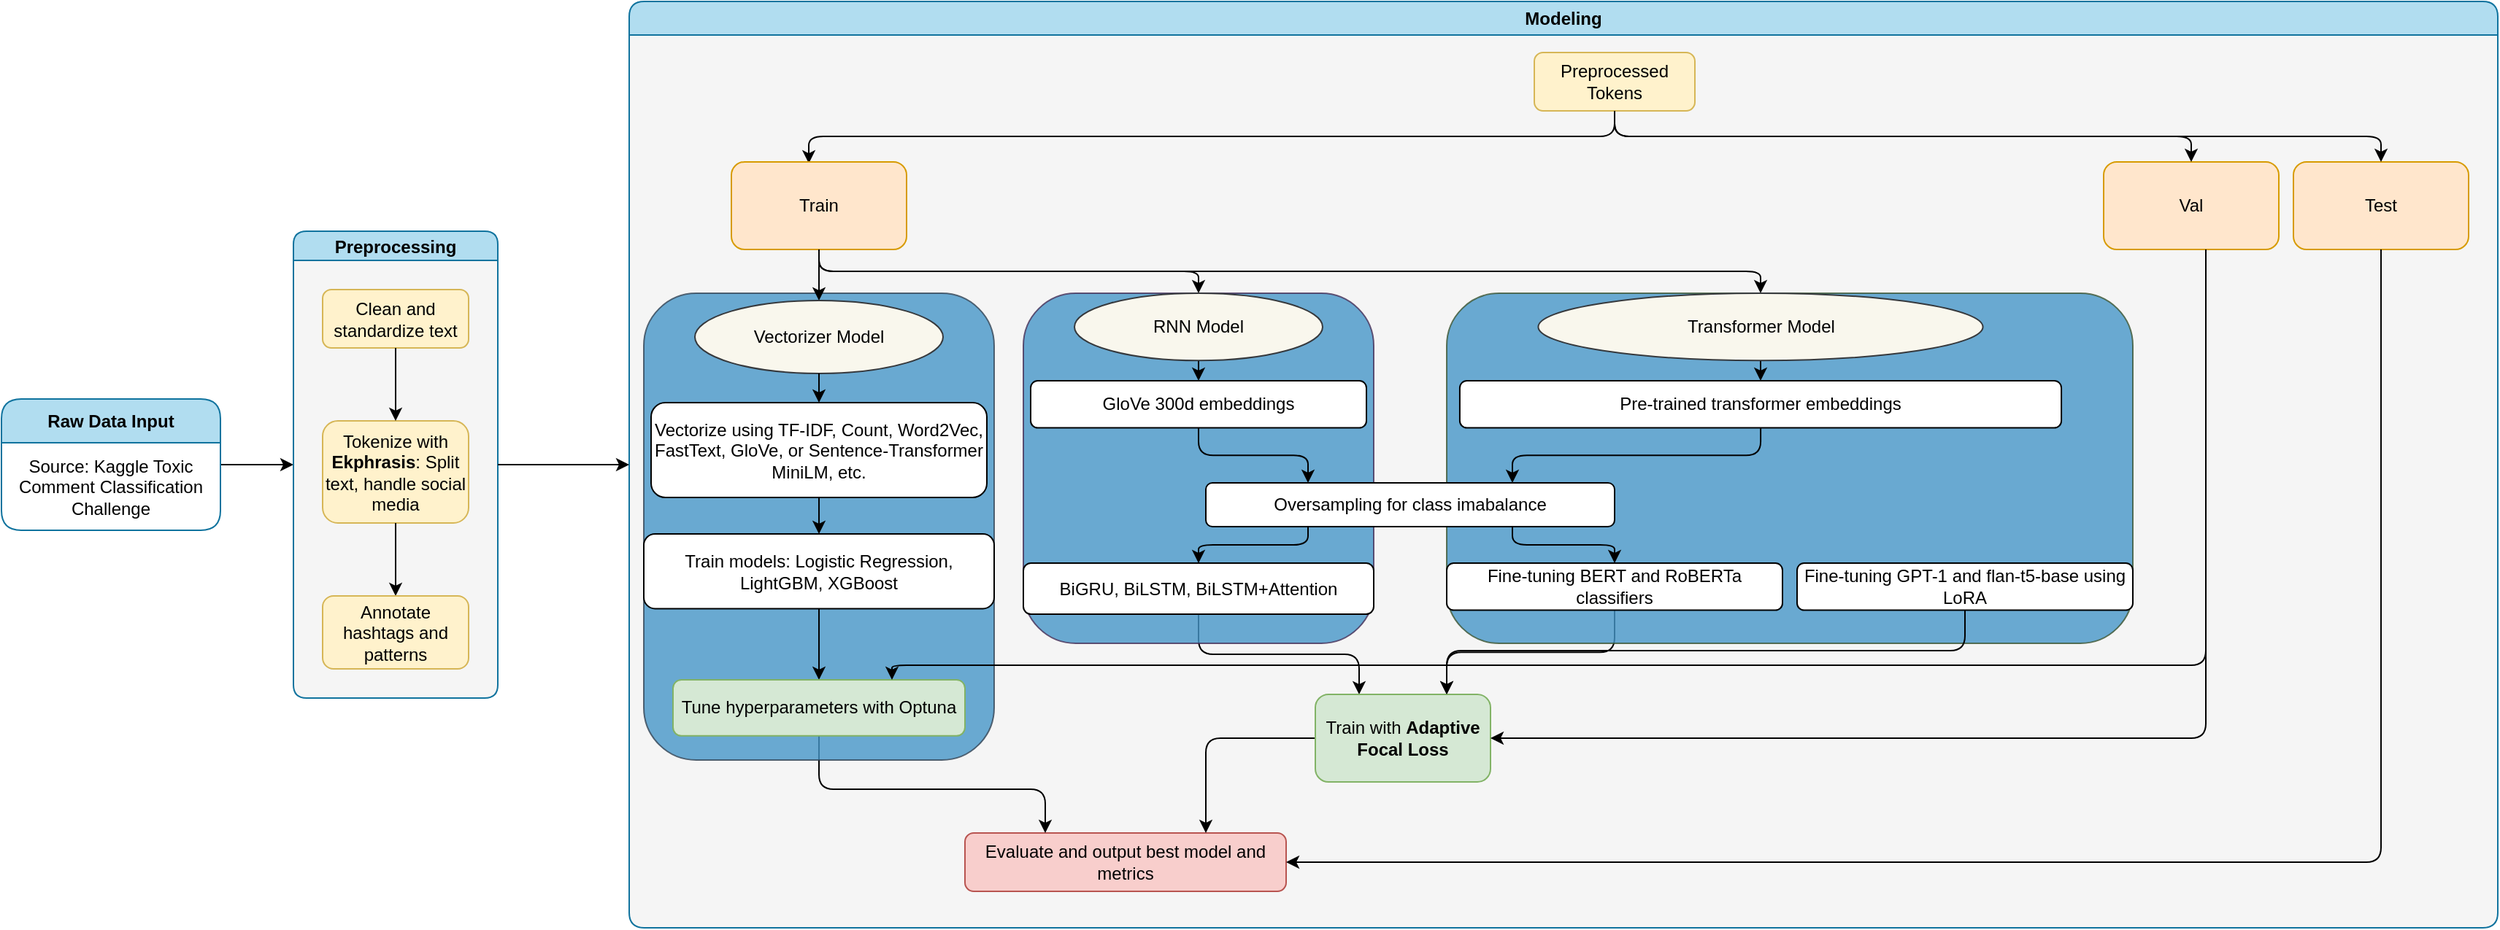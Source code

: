 <mxfile scale="8" border="0">
    <diagram id="BqLSz4NliBRNLOw9xbUb" name="Page-1">
        <mxGraphModel dx="578" dy="453" grid="1" gridSize="10" guides="1" tooltips="1" connect="1" arrows="1" fold="1" page="1" pageScale="1" pageWidth="850" pageHeight="1100" background="none" math="0" shadow="0">
            <root>
                <mxCell id="0"/>
                <mxCell id="1" parent="0"/>
                <mxCell id="28" value="" style="edgeStyle=none;html=1;rounded=1;" parent="1" source="21" target="118" edge="1">
                    <mxGeometry relative="1" as="geometry">
                        <mxPoint x="410" y="350" as="targetPoint"/>
                    </mxGeometry>
                </mxCell>
                <mxCell id="21" value="&lt;b&gt;Raw Data Input&lt;/b&gt;" style="swimlane;fontStyle=0;childLayout=stackLayout;horizontal=1;startSize=30;horizontalStack=0;resizeParent=1;resizeParentMax=0;resizeLast=0;collapsible=1;marginBottom=0;whiteSpace=wrap;html=1;fillColor=#b1ddf0;strokeColor=#10739e;rounded=1;" parent="1" vertex="1">
                    <mxGeometry x="170" y="277.5" width="150" height="90" as="geometry"/>
                </mxCell>
                <mxCell id="22" value="Source: Kaggle Toxic Comment Classification Challenge" style="text;strokeColor=none;fillColor=none;align=center;verticalAlign=middle;spacingLeft=4;spacingRight=4;overflow=hidden;points=[[0,0.5],[1,0.5]];portConstraint=eastwest;rotatable=0;whiteSpace=wrap;html=1;fontSize=12;spacingTop=2;spacingBottom=2;rounded=1;" parent="21" vertex="1">
                    <mxGeometry y="30" width="150" height="60" as="geometry"/>
                </mxCell>
                <mxCell id="118" value="Preprocessing" style="swimlane;startSize=20;horizontal=1;childLayout=treeLayout;horizontalTree=0;sortEdges=1;resizable=1;containerType=tree;fontSize=12;rounded=1;shadow=0;autosize=0;resizeHeight=1;fillColor=#b1ddf0;strokeColor=#10739e;swimlaneFillColor=#F5F5F5;" parent="1" vertex="1">
                    <mxGeometry x="370" y="162.5" width="140" height="320" as="geometry"/>
                </mxCell>
                <mxCell id="119" value="Clean and standardize text" style="whiteSpace=wrap;html=1;imageWidth=2;imageHeight=20;rounded=1;fillColor=#fff2cc;strokeColor=#d6b656;" parent="118" vertex="1">
                    <mxGeometry x="20" y="40" width="100" height="40" as="geometry"/>
                </mxCell>
                <mxCell id="120" value="Tokenize with &lt;b&gt;Ekphrasis&lt;/b&gt;: Split text, handle social media" style="whiteSpace=wrap;html=1;rounded=1;fillColor=#fff2cc;strokeColor=#d6b656;" parent="118" vertex="1">
                    <mxGeometry x="20" y="130" width="100" height="70" as="geometry"/>
                </mxCell>
                <mxCell id="121" value="" style="edgeStyle=elbowEdgeStyle;elbow=vertical;html=1;rounded=1;curved=0;sourcePerimeterSpacing=0;targetPerimeterSpacing=0;startSize=6;endSize=6;" parent="118" source="119" target="120" edge="1">
                    <mxGeometry relative="1" as="geometry"/>
                </mxCell>
                <mxCell id="124" value="" style="edgeStyle=elbowEdgeStyle;elbow=vertical;html=1;rounded=1;curved=0;sourcePerimeterSpacing=0;targetPerimeterSpacing=0;startSize=6;endSize=6;" parent="118" source="120" target="125" edge="1">
                    <mxGeometry relative="1" as="geometry">
                        <mxPoint x="470" y="305" as="sourcePoint"/>
                    </mxGeometry>
                </mxCell>
                <mxCell id="125" value="Annotate hashtags and patterns" style="whiteSpace=wrap;html=1;rounded=1;fillColor=#fff2cc;strokeColor=#d6b656;" parent="118" vertex="1">
                    <mxGeometry x="20" y="250" width="100" height="50" as="geometry"/>
                </mxCell>
                <mxCell id="145" value="Modeling" style="swimlane;whiteSpace=wrap;html=1;fontStyle=1;fillStyle=auto;fillColor=#B1DDF0;strokeColor=#10739e;rounded=1;labelBackgroundColor=none;swimlaneFillColor=#F5F5F5;startSize=23;" parent="1" vertex="1">
                    <mxGeometry x="600" y="5" width="1280" height="635" as="geometry"/>
                </mxCell>
                <mxCell id="158" value="" style="edgeStyle=orthogonalEdgeStyle;html=1;exitX=0.5;exitY=1;exitDx=0;exitDy=0;entryX=0.442;entryY=0.017;entryDx=0;entryDy=0;entryPerimeter=0;rounded=1;" parent="145" source="146" target="149" edge="1">
                    <mxGeometry relative="1" as="geometry"/>
                </mxCell>
                <mxCell id="146" value="Preprocessed Tokens" style="rounded=1;whiteSpace=wrap;html=1;fillColor=#fff2cc;strokeColor=#d6b656;" parent="145" vertex="1">
                    <mxGeometry x="620" y="35" width="110" height="40" as="geometry"/>
                </mxCell>
                <mxCell id="272" style="edgeStyle=orthogonalEdgeStyle;html=1;entryX=0.5;entryY=0;entryDx=0;entryDy=0;exitX=0.5;exitY=1;exitDx=0;exitDy=0;rounded=1;" parent="145" source="149" target="228" edge="1">
                    <mxGeometry relative="1" as="geometry"/>
                </mxCell>
                <mxCell id="149" value="Train" style="whiteSpace=wrap;html=1;rounded=1;fillColor=#ffe6cc;strokeColor=#d79b00;" parent="145" vertex="1">
                    <mxGeometry x="70" y="110" width="120" height="60" as="geometry"/>
                </mxCell>
                <mxCell id="193" value="Evaluate and output best model and metrics" style="whiteSpace=wrap;html=1;rounded=1;fillColor=#f8cecc;strokeColor=#b85450;" parent="145" vertex="1">
                    <mxGeometry x="230" y="570" width="220" height="40" as="geometry"/>
                </mxCell>
                <mxCell id="194" value="" style="edgeStyle=orthogonalEdgeStyle;html=1;entryX=0.25;entryY=0;entryDx=0;entryDy=0;rounded=1;" parent="145" source="190" target="193" edge="1">
                    <mxGeometry relative="1" as="geometry">
                        <mxPoint x="266.296" y="550" as="targetPoint"/>
                        <Array as="points">
                            <mxPoint x="130" y="540"/>
                            <mxPoint x="285" y="540"/>
                        </Array>
                    </mxGeometry>
                </mxCell>
                <mxCell id="212" style="edgeStyle=orthogonalEdgeStyle;html=1;entryX=0.5;entryY=0;entryDx=0;entryDy=0;exitX=0.5;exitY=1;exitDx=0;exitDy=0;rounded=1;" parent="145" source="149" target="208" edge="1">
                    <mxGeometry relative="1" as="geometry"/>
                </mxCell>
                <mxCell id="270" style="edgeStyle=orthogonalEdgeStyle;html=1;entryX=0.75;entryY=0;entryDx=0;entryDy=0;rounded=1;" parent="145" source="227" target="268" edge="1">
                    <mxGeometry relative="1" as="geometry"/>
                </mxCell>
                <mxCell id="269" value="" style="edgeStyle=orthogonalEdgeStyle;html=1;entryX=0.25;entryY=0;entryDx=0;entryDy=0;rounded=1;" parent="145" source="207" target="268" edge="1">
                    <mxGeometry relative="1" as="geometry"/>
                </mxCell>
                <mxCell id="271" style="edgeStyle=orthogonalEdgeStyle;html=1;entryX=0.75;entryY=0;entryDx=0;entryDy=0;rounded=1;" parent="145" source="268" target="193" edge="1">
                    <mxGeometry relative="1" as="geometry"/>
                </mxCell>
                <mxCell id="268" value="&lt;span style=&quot;color: rgb(0, 0, 0);&quot;&gt;Train with&amp;nbsp;&lt;/span&gt;&lt;b&gt;Adaptive Focal Loss&lt;/b&gt;" style="whiteSpace=wrap;html=1;rounded=1;fillColor=#d5e8d4;strokeColor=#82b366;" parent="145" vertex="1">
                    <mxGeometry x="470" y="475" width="120" height="60" as="geometry"/>
                </mxCell>
                <mxCell id="276" value="" style="group;fillColor=#4696C8;fontColor=#ffffff;strokeColor=#314354;opacity=80;rounded=1;" parent="145" vertex="1" connectable="0">
                    <mxGeometry x="10" y="200" width="240" height="320" as="geometry"/>
                </mxCell>
                <mxCell id="201" value="" style="edgeStyle=orthogonalEdgeStyle;html=1;rounded=1;" parent="276" source="149" target="200" edge="1">
                    <mxGeometry relative="1" as="geometry"/>
                </mxCell>
                <mxCell id="188" value="Train models: Logistic Regression, LightGBM, XGBoost" style="whiteSpace=wrap;html=1;rounded=1;" parent="276" vertex="1">
                    <mxGeometry y="165" width="240" height="51.2" as="geometry"/>
                </mxCell>
                <mxCell id="275" value="" style="group;perimeterSpacing=0;rounded=1;" parent="276" vertex="1" connectable="0">
                    <mxGeometry x="5" y="5" width="230" height="320" as="geometry"/>
                </mxCell>
                <mxCell id="200" value="Vectorizer Model" style="ellipse;whiteSpace=wrap;html=1;rounded=1;fillColor=#f9f7ed;strokeColor=#36393d;" parent="275" vertex="1">
                    <mxGeometry x="30" width="170" height="50" as="geometry"/>
                </mxCell>
                <mxCell id="189" value="" style="edgeStyle=none;html=1;rounded=1;" parent="276" source="186" target="188" edge="1">
                    <mxGeometry relative="1" as="geometry"/>
                </mxCell>
                <mxCell id="191" value="" style="edgeStyle=none;html=1;rounded=1;" parent="276" source="188" target="190" edge="1">
                    <mxGeometry relative="1" as="geometry"/>
                </mxCell>
                <mxCell id="186" value="Vectorize using TF-IDF, Count, Word2Vec, FastText, GloVe, or Sentence-Transformer MiniLM, etc." style="whiteSpace=wrap;html=1;rounded=1;" parent="276" vertex="1">
                    <mxGeometry x="5" y="75" width="230" height="65" as="geometry"/>
                </mxCell>
                <mxCell id="187" value="" style="edgeStyle=none;html=1;exitX=0.5;exitY=1;exitDx=0;exitDy=0;rounded=1;" parent="276" source="200" target="186" edge="1">
                    <mxGeometry relative="1" as="geometry">
                        <mxPoint x="111.5" y="76.8" as="sourcePoint"/>
                    </mxGeometry>
                </mxCell>
                <mxCell id="190" value="Tune hyperparameters with Optuna" style="whiteSpace=wrap;html=1;rounded=1;fillColor=#d5e8d4;strokeColor=#82b366;" parent="276" vertex="1">
                    <mxGeometry x="20" y="265" width="200" height="38.4" as="geometry"/>
                </mxCell>
                <mxCell id="277" value="" style="group;fillColor=#4696C8;fontColor=#ffffff;strokeColor=#432D57;opacity=80;rounded=1;" parent="145" vertex="1" connectable="0">
                    <mxGeometry x="270" y="200" width="240" height="240" as="geometry"/>
                </mxCell>
                <mxCell id="202" value="" style="edgeStyle=none;html=1;exitX=0.5;exitY=1;exitDx=0;exitDy=0;rounded=1;" parent="277" source="208" target="204" edge="1">
                    <mxGeometry relative="1" as="geometry">
                        <mxPoint x="111.5" y="55.385" as="sourcePoint"/>
                    </mxGeometry>
                </mxCell>
                <mxCell id="203" value="" style="edgeStyle=orthogonalEdgeStyle;html=1;entryX=0.25;entryY=0;entryDx=0;entryDy=0;rounded=1;" parent="277" source="204" target="206" edge="1">
                    <mxGeometry relative="1" as="geometry"/>
                </mxCell>
                <mxCell id="204" value="GloVe 300d embeddings" style="whiteSpace=wrap;html=1;rounded=1;" parent="277" vertex="1">
                    <mxGeometry x="5" y="60" width="230" height="32.308" as="geometry"/>
                </mxCell>
                <mxCell id="205" value="" style="edgeStyle=orthogonalEdgeStyle;html=1;exitX=0.25;exitY=1;exitDx=0;exitDy=0;rounded=1;" parent="277" source="206" target="207" edge="1">
                    <mxGeometry relative="1" as="geometry"/>
                </mxCell>
                <mxCell id="208" value="RNN Model" style="ellipse;whiteSpace=wrap;html=1;rounded=1;fillColor=#f9f7ed;strokeColor=#36393d;" parent="277" vertex="1">
                    <mxGeometry x="35" width="170" height="46.154" as="geometry"/>
                </mxCell>
                <mxCell id="207" value="&lt;span style=&quot;color: rgb(0, 0, 0);&quot;&gt;BiGRU, BiLSTM, BiLSTM+Attention&lt;/span&gt;" style="whiteSpace=wrap;html=1;rounded=1;" parent="277" vertex="1">
                    <mxGeometry y="185" width="240" height="35" as="geometry"/>
                </mxCell>
                <mxCell id="278" value="" style="group;fillColor=#4696C8;fontColor=#ffffff;strokeColor=#3A5431;opacity=80;rounded=1;" parent="145" vertex="1" connectable="0">
                    <mxGeometry x="560" y="200" width="470" height="240" as="geometry"/>
                </mxCell>
                <mxCell id="222" value="" style="edgeStyle=none;html=1;exitX=0.5;exitY=1;exitDx=0;exitDy=0;rounded=1;" parent="278" source="228" target="224" edge="1">
                    <mxGeometry relative="1" as="geometry">
                        <mxPoint x="208.729" y="55.385" as="sourcePoint"/>
                    </mxGeometry>
                </mxCell>
                <mxCell id="223" value="" style="edgeStyle=orthogonalEdgeStyle;html=1;entryX=0.75;entryY=0;entryDx=0;entryDy=0;rounded=1;" parent="278" source="224" target="206" edge="1">
                    <mxGeometry relative="1" as="geometry">
                        <mxPoint x="223.958" y="138.462" as="targetPoint"/>
                    </mxGeometry>
                </mxCell>
                <mxCell id="224" value="Pre-trained transformer embeddings" style="whiteSpace=wrap;html=1;rounded=1;" parent="278" vertex="1">
                    <mxGeometry x="8.955" y="60" width="412.083" height="32.308" as="geometry"/>
                </mxCell>
                <mxCell id="225" value="" style="edgeStyle=orthogonalEdgeStyle;html=1;exitX=0.75;exitY=1;exitDx=0;exitDy=0;rounded=1;" parent="278" source="206" target="227" edge="1">
                    <mxGeometry relative="1" as="geometry">
                        <mxPoint x="223.958" y="175.385" as="sourcePoint"/>
                    </mxGeometry>
                </mxCell>
                <mxCell id="227" value="&lt;span style=&quot;color: rgb(0, 0, 0);&quot;&gt;Fine-tuning BERT and RoBERTa classifiers&lt;/span&gt;" style="whiteSpace=wrap;html=1;rounded=1;" parent="278" vertex="1">
                    <mxGeometry y="185" width="230" height="32.31" as="geometry"/>
                </mxCell>
                <mxCell id="228" value="Transformer Model" style="ellipse;whiteSpace=wrap;html=1;rounded=1;fillColor=#f9f7ed;strokeColor=#36393d;" parent="278" vertex="1">
                    <mxGeometry x="62.705" width="304.583" height="46.154" as="geometry"/>
                </mxCell>
                <mxCell id="283" value="&lt;span style=&quot;color: rgb(0, 0, 0);&quot;&gt;Fine-tuning GPT-1 and flan-t5-base using LoRA&lt;/span&gt;" style="whiteSpace=wrap;html=1;rounded=1;" vertex="1" parent="278">
                    <mxGeometry x="240" y="185" width="230" height="32.31" as="geometry"/>
                </mxCell>
                <mxCell id="206" value="Oversampling for class imabalance" style="whiteSpace=wrap;html=1;rounded=1;" parent="145" vertex="1">
                    <mxGeometry x="395" y="330" width="280" height="30" as="geometry"/>
                </mxCell>
                <mxCell id="284" style="edgeStyle=orthogonalEdgeStyle;html=1;entryX=0.75;entryY=0;entryDx=0;entryDy=0;rounded=1;" edge="1" parent="145" source="283" target="268">
                    <mxGeometry relative="1" as="geometry">
                        <Array as="points">
                            <mxPoint x="915" y="445"/>
                            <mxPoint x="560" y="445"/>
                        </Array>
                    </mxGeometry>
                </mxCell>
                <mxCell id="147" value="Test" style="whiteSpace=wrap;html=1;rounded=1;fillColor=#ffe6cc;strokeColor=#d79b00;" parent="145" vertex="1">
                    <mxGeometry x="1140" y="110" width="120" height="60" as="geometry"/>
                </mxCell>
                <mxCell id="157" style="edgeStyle=orthogonalEdgeStyle;html=1;entryX=0.5;entryY=0;entryDx=0;entryDy=0;exitX=0.5;exitY=1;exitDx=0;exitDy=0;rounded=1;" parent="145" source="146" target="147" edge="1">
                    <mxGeometry relative="1" as="geometry"/>
                </mxCell>
                <mxCell id="195" style="edgeStyle=orthogonalEdgeStyle;html=1;entryX=1;entryY=0.5;entryDx=0;entryDy=0;rounded=1;" parent="145" source="147" target="193" edge="1">
                    <mxGeometry relative="1" as="geometry">
                        <Array as="points">
                            <mxPoint x="1200" y="590"/>
                        </Array>
                    </mxGeometry>
                </mxCell>
                <mxCell id="280" style="edgeStyle=none;html=1;entryX=0;entryY=0.5;entryDx=0;entryDy=0;exitX=1;exitY=0.5;exitDx=0;exitDy=0;rounded=1;" parent="1" source="118" target="145" edge="1">
                    <mxGeometry relative="1" as="geometry"/>
                </mxCell>
                <mxCell id="159" value="Val" style="whiteSpace=wrap;html=1;rounded=1;fillColor=#ffe6cc;strokeColor=#d79b00;" parent="1" vertex="1">
                    <mxGeometry x="1610" y="115" width="120" height="60" as="geometry"/>
                </mxCell>
                <mxCell id="160" value="" style="edgeStyle=orthogonalEdgeStyle;html=1;exitX=0.5;exitY=1;exitDx=0;exitDy=0;rounded=1;" parent="1" source="146" target="159" edge="1">
                    <mxGeometry relative="1" as="geometry"/>
                </mxCell>
                <mxCell id="281" style="edgeStyle=orthogonalEdgeStyle;html=1;entryX=1;entryY=0.5;entryDx=0;entryDy=0;rounded=1;" parent="1" source="159" target="268" edge="1">
                    <mxGeometry relative="1" as="geometry">
                        <Array as="points">
                            <mxPoint x="1680" y="510"/>
                        </Array>
                    </mxGeometry>
                </mxCell>
                <mxCell id="282" style="edgeStyle=orthogonalEdgeStyle;html=1;entryX=0.75;entryY=0;entryDx=0;entryDy=0;rounded=1;" parent="1" source="159" target="190" edge="1">
                    <mxGeometry relative="1" as="geometry">
                        <Array as="points">
                            <mxPoint x="1680" y="460"/>
                            <mxPoint x="780" y="460"/>
                        </Array>
                    </mxGeometry>
                </mxCell>
            </root>
        </mxGraphModel>
    </diagram>
</mxfile>